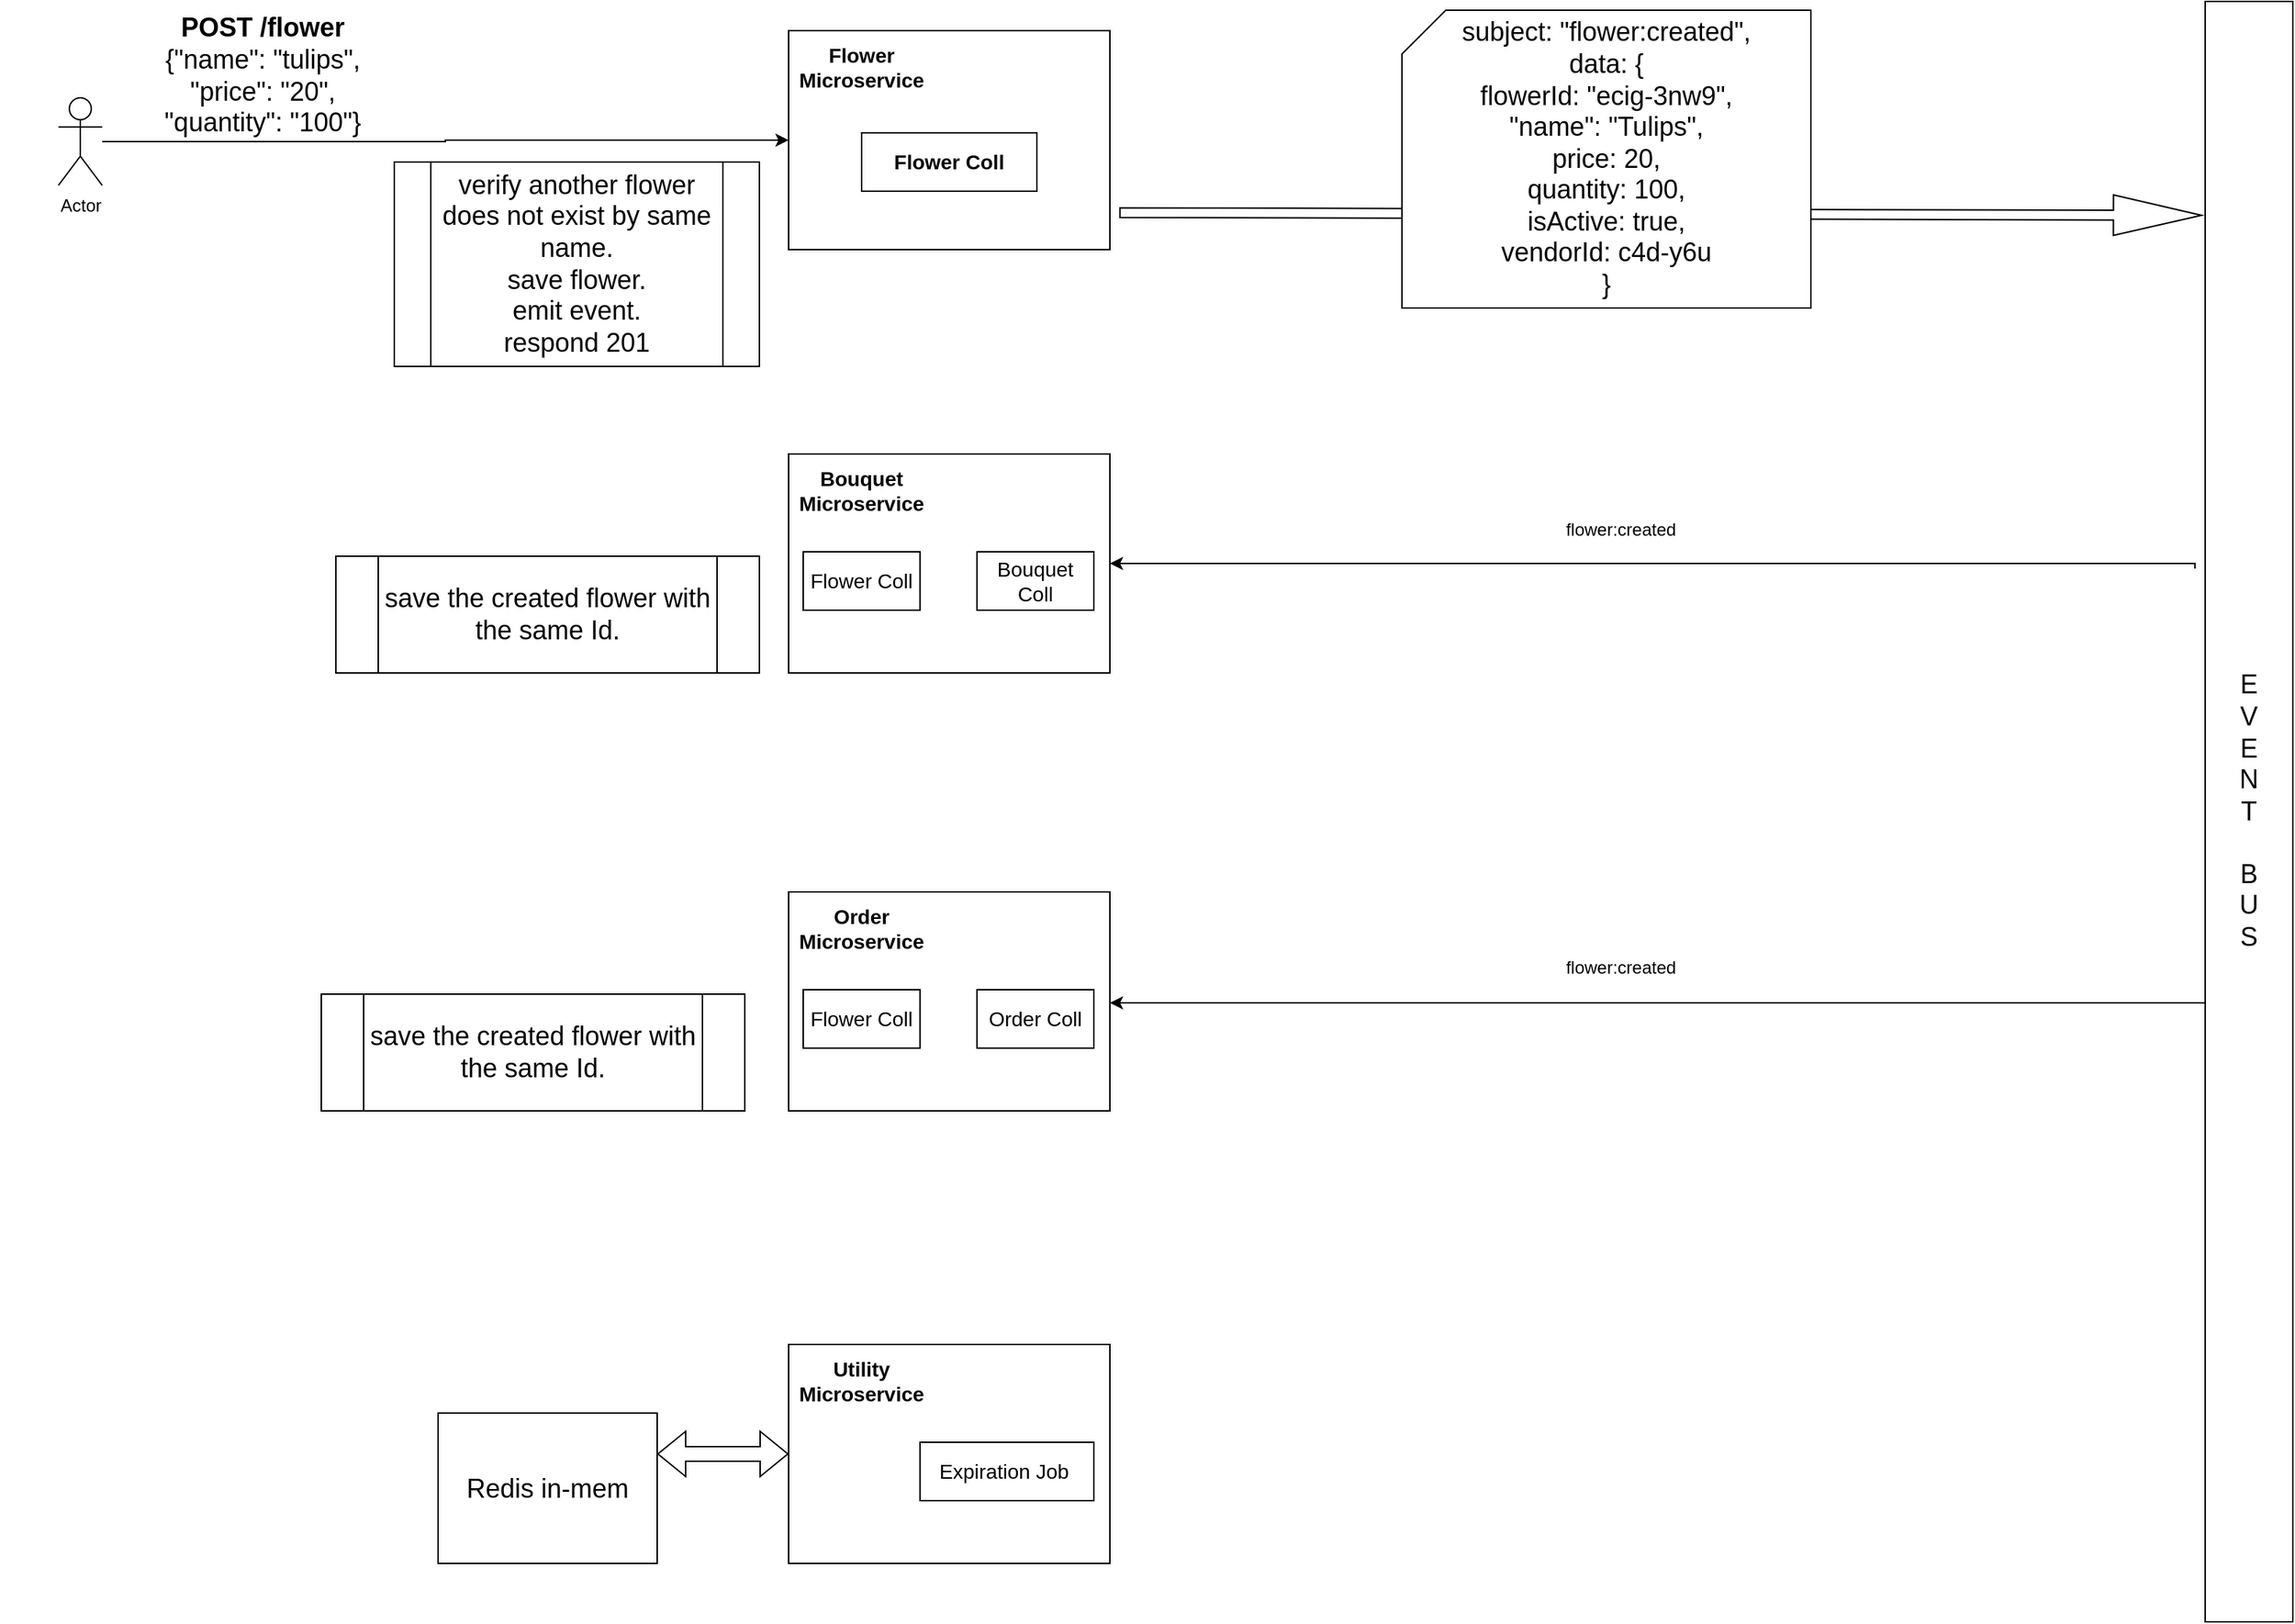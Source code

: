 <mxfile>
    <diagram id="z9EzCmLXQSxuZ-4Axso4" name="Page-1">
        <mxGraphModel dx="726" dy="2019" grid="1" gridSize="10" guides="1" tooltips="1" connect="1" arrows="1" fold="1" page="1" pageScale="1" pageWidth="1654" pageHeight="1169" math="0" shadow="0">
            <root>
                <mxCell id="0"/>
                <mxCell id="1" parent="0"/>
                <mxCell id="CZBQ9HR7Dfr9N-4URWu_-20" style="edgeStyle=orthogonalEdgeStyle;rounded=0;orthogonalLoop=1;jettySize=auto;html=1;entryX=0;entryY=0.5;entryDx=0;entryDy=0;fontSize=12;" parent="1" source="CZBQ9HR7Dfr9N-4URWu_-1" target="CZBQ9HR7Dfr9N-4URWu_-2" edge="1">
                    <mxGeometry relative="1" as="geometry"/>
                </mxCell>
                <mxCell id="CZBQ9HR7Dfr9N-4URWu_-1" value="Actor" style="shape=umlActor;verticalLabelPosition=bottom;verticalAlign=top;html=1;outlineConnect=0;" parent="1" vertex="1">
                    <mxGeometry x="40" y="-1074" width="30" height="60" as="geometry"/>
                </mxCell>
                <mxCell id="CZBQ9HR7Dfr9N-4URWu_-2" value="" style="rounded=0;whiteSpace=wrap;html=1;align=center;" parent="1" vertex="1">
                    <mxGeometry x="540" y="-1120" width="220" height="150" as="geometry"/>
                </mxCell>
                <mxCell id="CZBQ9HR7Dfr9N-4URWu_-3" value="&lt;b&gt;&lt;font style=&quot;font-size: 14px;&quot;&gt;Flower Microservice&lt;/font&gt;&lt;/b&gt;" style="text;html=1;strokeColor=none;fillColor=none;align=center;verticalAlign=middle;whiteSpace=wrap;rounded=0;" parent="1" vertex="1">
                    <mxGeometry x="560" y="-1110" width="60" height="30" as="geometry"/>
                </mxCell>
                <mxCell id="CZBQ9HR7Dfr9N-4URWu_-4" value="&lt;b&gt;&lt;font style=&quot;font-size: 14px;&quot;&gt;Flower Coll&lt;/font&gt;&lt;/b&gt;" style="rounded=0;whiteSpace=wrap;html=1;" parent="1" vertex="1">
                    <mxGeometry x="590" y="-1050" width="120" height="40" as="geometry"/>
                </mxCell>
                <mxCell id="CZBQ9HR7Dfr9N-4URWu_-5" value="" style="rounded=0;whiteSpace=wrap;html=1;align=center;" parent="1" vertex="1">
                    <mxGeometry x="540" y="-830" width="220" height="150" as="geometry"/>
                </mxCell>
                <mxCell id="CZBQ9HR7Dfr9N-4URWu_-6" value="&lt;b&gt;&lt;font style=&quot;font-size: 14px;&quot;&gt;Bouquet Microservice&lt;/font&gt;&lt;/b&gt;" style="text;html=1;strokeColor=none;fillColor=none;align=center;verticalAlign=middle;whiteSpace=wrap;rounded=0;" parent="1" vertex="1">
                    <mxGeometry x="560" y="-820" width="60" height="30" as="geometry"/>
                </mxCell>
                <mxCell id="CZBQ9HR7Dfr9N-4URWu_-7" value="&lt;font style=&quot;font-size: 14px;&quot;&gt;Flower Coll&lt;/font&gt;" style="rounded=0;whiteSpace=wrap;html=1;" parent="1" vertex="1">
                    <mxGeometry x="550" y="-763" width="80" height="40" as="geometry"/>
                </mxCell>
                <mxCell id="CZBQ9HR7Dfr9N-4URWu_-8" value="&lt;font style=&quot;font-size: 14px;&quot;&gt;Bouquet Coll&lt;/font&gt;" style="rounded=0;whiteSpace=wrap;html=1;" parent="1" vertex="1">
                    <mxGeometry x="669" y="-763" width="80" height="40" as="geometry"/>
                </mxCell>
                <mxCell id="CZBQ9HR7Dfr9N-4URWu_-9" value="" style="rounded=0;whiteSpace=wrap;html=1;align=center;" parent="1" vertex="1">
                    <mxGeometry x="540" y="-530" width="220" height="150" as="geometry"/>
                </mxCell>
                <mxCell id="CZBQ9HR7Dfr9N-4URWu_-10" value="&lt;font style=&quot;font-size: 14px;&quot;&gt;&lt;b&gt;Order&lt;br&gt;Microservice&lt;/b&gt;&lt;/font&gt;" style="text;html=1;strokeColor=none;fillColor=none;align=center;verticalAlign=middle;whiteSpace=wrap;rounded=0;" parent="1" vertex="1">
                    <mxGeometry x="560" y="-520" width="60" height="30" as="geometry"/>
                </mxCell>
                <mxCell id="CZBQ9HR7Dfr9N-4URWu_-11" value="&lt;font style=&quot;font-size: 14px;&quot;&gt;Flower Coll&lt;/font&gt;" style="rounded=0;whiteSpace=wrap;html=1;" parent="1" vertex="1">
                    <mxGeometry x="550" y="-463" width="80" height="40" as="geometry"/>
                </mxCell>
                <mxCell id="CZBQ9HR7Dfr9N-4URWu_-12" value="&lt;font style=&quot;font-size: 14px;&quot;&gt;Order Coll&lt;/font&gt;" style="rounded=0;whiteSpace=wrap;html=1;" parent="1" vertex="1">
                    <mxGeometry x="669" y="-463" width="80" height="40" as="geometry"/>
                </mxCell>
                <mxCell id="CZBQ9HR7Dfr9N-4URWu_-13" value="" style="rounded=0;whiteSpace=wrap;html=1;align=center;" parent="1" vertex="1">
                    <mxGeometry x="540" y="-220" width="220" height="150" as="geometry"/>
                </mxCell>
                <mxCell id="CZBQ9HR7Dfr9N-4URWu_-14" value="&lt;b&gt;&lt;font style=&quot;font-size: 14px;&quot;&gt;Utility&lt;br&gt;Microservice&lt;/font&gt;&lt;/b&gt;" style="text;html=1;strokeColor=none;fillColor=none;align=center;verticalAlign=middle;whiteSpace=wrap;rounded=0;" parent="1" vertex="1">
                    <mxGeometry x="560" y="-210" width="60" height="30" as="geometry"/>
                </mxCell>
                <mxCell id="CZBQ9HR7Dfr9N-4URWu_-16" value="&lt;font style=&quot;font-size: 14px;&quot;&gt;Expiration Job&amp;nbsp;&lt;/font&gt;" style="rounded=0;whiteSpace=wrap;html=1;" parent="1" vertex="1">
                    <mxGeometry x="630" y="-153" width="119" height="40" as="geometry"/>
                </mxCell>
                <mxCell id="CZBQ9HR7Dfr9N-4URWu_-31" style="edgeStyle=orthogonalEdgeStyle;rounded=0;orthogonalLoop=1;jettySize=auto;html=1;entryX=1;entryY=0.5;entryDx=0;entryDy=0;fontSize=18;exitX=-0.117;exitY=0.35;exitDx=0;exitDy=0;exitPerimeter=0;" parent="1" source="CZBQ9HR7Dfr9N-4URWu_-17" target="CZBQ9HR7Dfr9N-4URWu_-5" edge="1">
                    <mxGeometry relative="1" as="geometry">
                        <Array as="points">
                            <mxPoint x="1503" y="-755"/>
                        </Array>
                    </mxGeometry>
                </mxCell>
                <mxCell id="CZBQ9HR7Dfr9N-4URWu_-33" style="edgeStyle=orthogonalEdgeStyle;rounded=0;orthogonalLoop=1;jettySize=auto;html=1;entryX=1;entryY=0.5;entryDx=0;entryDy=0;fontSize=18;" parent="1" edge="1">
                    <mxGeometry relative="1" as="geometry">
                        <mxPoint x="1510" y="-459.0" as="sourcePoint"/>
                        <mxPoint x="760" y="-454.0" as="targetPoint"/>
                        <Array as="points">
                            <mxPoint x="1510" y="-454"/>
                        </Array>
                    </mxGeometry>
                </mxCell>
                <mxCell id="CZBQ9HR7Dfr9N-4URWu_-17" value="&lt;font style=&quot;font-size: 18px;&quot;&gt;E&lt;br&gt;V&lt;br&gt;E&lt;br&gt;N&lt;br&gt;T&lt;br&gt;&lt;br&gt;B&lt;br&gt;U&lt;br&gt;S&lt;/font&gt;" style="rounded=0;whiteSpace=wrap;html=1;" parent="1" vertex="1">
                    <mxGeometry x="1510" y="-1140" width="60" height="1110" as="geometry"/>
                </mxCell>
                <mxCell id="CZBQ9HR7Dfr9N-4URWu_-21" value="&lt;font style=&quot;&quot;&gt;&lt;font style=&quot;font-size: 18px;&quot;&gt;&lt;b&gt;POST /flower&lt;/b&gt;&lt;br&gt;{&quot;name&quot;: &quot;tulips&quot;,&lt;br&gt;&quot;price&quot;: &quot;20&quot;,&lt;br&gt;&quot;quantity&quot;: &quot;100&quot;}&lt;/font&gt;&lt;br&gt;&lt;/font&gt;" style="text;html=1;strokeColor=none;fillColor=none;align=center;verticalAlign=middle;whiteSpace=wrap;rounded=0;fontSize=12;" parent="1" vertex="1">
                    <mxGeometry y="-1104" width="360" height="30" as="geometry"/>
                </mxCell>
                <mxCell id="CZBQ9HR7Dfr9N-4URWu_-25" value="verify another flower does not exist by same name.&lt;br&gt;save flower.&lt;br&gt;emit event.&lt;br&gt;respond 201" style="shape=process;whiteSpace=wrap;html=1;backgroundOutline=1;fontSize=18;" parent="1" vertex="1">
                    <mxGeometry x="270" y="-1030" width="250" height="140" as="geometry"/>
                </mxCell>
                <mxCell id="CZBQ9HR7Dfr9N-4URWu_-28" value="" style="shape=flexArrow;endArrow=classic;html=1;rounded=0;fontSize=18;exitX=1.029;exitY=0.831;exitDx=0;exitDy=0;exitPerimeter=0;width=6.667;endSize=19.783;entryX=-0.033;entryY=0.132;entryDx=0;entryDy=0;entryPerimeter=0;" parent="1" source="CZBQ9HR7Dfr9N-4URWu_-2" target="CZBQ9HR7Dfr9N-4URWu_-17" edge="1">
                    <mxGeometry width="50" height="50" relative="1" as="geometry">
                        <mxPoint x="1040" y="-800" as="sourcePoint"/>
                        <mxPoint x="1090" y="-850" as="targetPoint"/>
                    </mxGeometry>
                </mxCell>
                <mxCell id="CZBQ9HR7Dfr9N-4URWu_-36" value="save the created flower with the same Id." style="shape=process;whiteSpace=wrap;html=1;backgroundOutline=1;fontSize=18;" parent="1" vertex="1">
                    <mxGeometry x="230" y="-760" width="290" height="80" as="geometry"/>
                </mxCell>
                <mxCell id="CZBQ9HR7Dfr9N-4URWu_-37" value="save the created flower with the same Id." style="shape=process;whiteSpace=wrap;html=1;backgroundOutline=1;fontSize=18;" parent="1" vertex="1">
                    <mxGeometry x="220" y="-460" width="290" height="80" as="geometry"/>
                </mxCell>
                <mxCell id="CZBQ9HR7Dfr9N-4URWu_-38" value="Redis in-mem" style="rounded=0;whiteSpace=wrap;html=1;fontSize=18;" parent="1" vertex="1">
                    <mxGeometry x="300" y="-173" width="150" height="103" as="geometry"/>
                </mxCell>
                <mxCell id="CZBQ9HR7Dfr9N-4URWu_-41" value="" style="shape=flexArrow;endArrow=classic;startArrow=classic;html=1;rounded=0;fontSize=18;entryX=0;entryY=0.5;entryDx=0;entryDy=0;" parent="1" target="CZBQ9HR7Dfr9N-4URWu_-13" edge="1">
                    <mxGeometry width="100" height="100" relative="1" as="geometry">
                        <mxPoint x="450" y="-145" as="sourcePoint"/>
                        <mxPoint x="840" y="-380" as="targetPoint"/>
                    </mxGeometry>
                </mxCell>
                <mxCell id="CZBQ9HR7Dfr9N-4URWu_-27" value="subject: &quot;flower:created&quot;,&lt;br&gt;data: {&lt;br&gt;flowerId: &quot;ecig-3nw9&quot;,&lt;br&gt;&quot;name&quot;: &quot;Tulips&quot;,&lt;br&gt;price: 20,&lt;br&gt;quantity: 100,&lt;br&gt;isActive: true,&lt;br&gt;vendorId: c4d-y6u&lt;br&gt;}" style="shape=card;whiteSpace=wrap;html=1;fontSize=18;" parent="1" vertex="1">
                    <mxGeometry x="960" y="-1134" width="280" height="204" as="geometry"/>
                </mxCell>
                <mxCell id="2" value="flower:created" style="text;html=1;strokeColor=none;fillColor=none;align=center;verticalAlign=middle;whiteSpace=wrap;rounded=0;" parent="1" vertex="1">
                    <mxGeometry x="1080" y="-793" width="60" height="30" as="geometry"/>
                </mxCell>
                <mxCell id="3" value="flower:created" style="text;html=1;strokeColor=none;fillColor=none;align=center;verticalAlign=middle;whiteSpace=wrap;rounded=0;" parent="1" vertex="1">
                    <mxGeometry x="1080" y="-493" width="60" height="30" as="geometry"/>
                </mxCell>
            </root>
        </mxGraphModel>
    </diagram>
</mxfile>